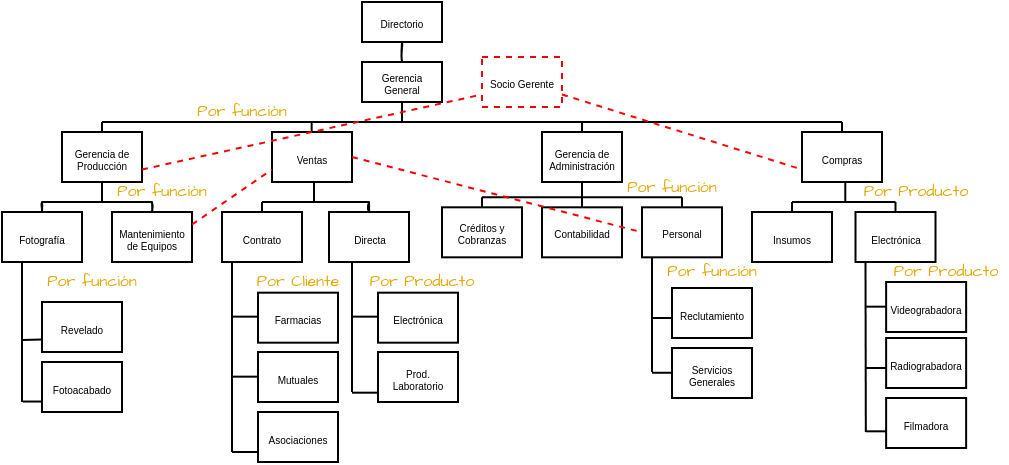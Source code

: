 <mxfile version="21.6.8" type="device">
  <diagram id="prtHgNgQTEPvFCAcTncT" name="Page-1">
    <mxGraphModel dx="205" dy="124" grid="1" gridSize="5" guides="1" tooltips="1" connect="1" arrows="1" fold="1" page="1" pageScale="1" pageWidth="1600" pageHeight="900" background="none" math="0" shadow="0">
      <root>
        <mxCell id="0" />
        <mxCell id="1" parent="0" />
        <mxCell id="bg21X9tkaUSZAUKivtD--1" value="Gerencia General" style="rounded=0;whiteSpace=wrap;html=1;fontSize=5;" parent="1" vertex="1">
          <mxGeometry x="380" y="45" width="40" height="20" as="geometry" />
        </mxCell>
        <mxCell id="bg21X9tkaUSZAUKivtD--8" value="Compras" style="rounded=0;whiteSpace=wrap;html=1;fontSize=5;" parent="1" vertex="1">
          <mxGeometry x="600" y="80" width="40" height="25" as="geometry" />
        </mxCell>
        <mxCell id="bg21X9tkaUSZAUKivtD--9" value="Fotoacabado" style="rounded=0;whiteSpace=wrap;html=1;fontSize=5;" parent="1" vertex="1">
          <mxGeometry x="220" y="195" width="40" height="25" as="geometry" />
        </mxCell>
        <mxCell id="bg21X9tkaUSZAUKivtD--10" value="Revelado" style="rounded=0;whiteSpace=wrap;html=1;fontSize=5;" parent="1" vertex="1">
          <mxGeometry x="220" y="165" width="40" height="25" as="geometry" />
        </mxCell>
        <mxCell id="bg21X9tkaUSZAUKivtD--16" value="Mantenimiento de Equipos" style="rounded=0;whiteSpace=wrap;html=1;fontSize=5;" parent="1" vertex="1">
          <mxGeometry x="255" y="120" width="40" height="25" as="geometry" />
        </mxCell>
        <mxCell id="bg21X9tkaUSZAUKivtD--18" value="" style="endArrow=none;html=1;rounded=0;" parent="1" edge="1">
          <mxGeometry width="50" height="50" relative="1" as="geometry">
            <mxPoint x="400" y="75" as="sourcePoint" />
            <mxPoint x="400" y="65" as="targetPoint" />
          </mxGeometry>
        </mxCell>
        <mxCell id="bg21X9tkaUSZAUKivtD--39" value="Gerencia de Producción" style="rounded=0;whiteSpace=wrap;html=1;fontSize=5;" parent="1" vertex="1">
          <mxGeometry x="230" y="80" width="40" height="25" as="geometry" />
        </mxCell>
        <mxCell id="bg21X9tkaUSZAUKivtD--40" value="Gerencia de Administración" style="rounded=0;whiteSpace=wrap;html=1;fontSize=5;" parent="1" vertex="1">
          <mxGeometry x="470" y="80" width="40" height="25" as="geometry" />
        </mxCell>
        <mxCell id="bg21X9tkaUSZAUKivtD--44" value="" style="endArrow=none;html=1;rounded=0;" parent="1" edge="1">
          <mxGeometry width="50" height="50" relative="1" as="geometry">
            <mxPoint x="250" y="75" as="sourcePoint" />
            <mxPoint x="620" y="75" as="targetPoint" />
            <Array as="points">
              <mxPoint x="400" y="75" />
            </Array>
          </mxGeometry>
        </mxCell>
        <mxCell id="bg21X9tkaUSZAUKivtD--45" value="" style="endArrow=none;html=1;rounded=0;exitX=0.5;exitY=0;exitDx=0;exitDy=0;" parent="1" source="bg21X9tkaUSZAUKivtD--39" edge="1">
          <mxGeometry width="50" height="50" relative="1" as="geometry">
            <mxPoint x="410" y="165" as="sourcePoint" />
            <mxPoint x="250" y="75" as="targetPoint" />
          </mxGeometry>
        </mxCell>
        <mxCell id="bg21X9tkaUSZAUKivtD--47" value="" style="endArrow=none;html=1;rounded=0;" parent="1" edge="1">
          <mxGeometry width="50" height="50" relative="1" as="geometry">
            <mxPoint x="354.83" y="80" as="sourcePoint" />
            <mxPoint x="354.83" y="75" as="targetPoint" />
          </mxGeometry>
        </mxCell>
        <mxCell id="bg21X9tkaUSZAUKivtD--48" value="" style="endArrow=none;html=1;rounded=0;exitX=0.5;exitY=0;exitDx=0;exitDy=0;" parent="1" source="bg21X9tkaUSZAUKivtD--40" edge="1">
          <mxGeometry width="50" height="50" relative="1" as="geometry">
            <mxPoint x="305" y="165" as="sourcePoint" />
            <mxPoint x="490" y="75" as="targetPoint" />
          </mxGeometry>
        </mxCell>
        <mxCell id="bg21X9tkaUSZAUKivtD--49" value="" style="endArrow=none;html=1;rounded=0;entryX=0.5;entryY=1;entryDx=0;entryDy=0;" parent="1" edge="1">
          <mxGeometry width="50" height="50" relative="1" as="geometry">
            <mxPoint x="210" y="215" as="sourcePoint" />
            <mxPoint x="210" y="145" as="targetPoint" />
          </mxGeometry>
        </mxCell>
        <mxCell id="bg21X9tkaUSZAUKivtD--51" value="" style="endArrow=none;html=1;rounded=0;entryX=0.5;entryY=1;entryDx=0;entryDy=0;" parent="1" target="bg21X9tkaUSZAUKivtD--39" edge="1">
          <mxGeometry width="50" height="50" relative="1" as="geometry">
            <mxPoint x="250" y="115" as="sourcePoint" />
            <mxPoint x="200" y="168" as="targetPoint" />
          </mxGeometry>
        </mxCell>
        <mxCell id="bg21X9tkaUSZAUKivtD--85" value="Contabilidad" style="rounded=0;whiteSpace=wrap;html=1;fontSize=5;" parent="1" vertex="1">
          <mxGeometry x="470" y="117.66" width="40" height="25" as="geometry" />
        </mxCell>
        <mxCell id="kjkgU98nhni_tzu0HvUh-11" value="" style="endArrow=none;html=1;rounded=0;exitX=0;exitY=0.75;exitDx=0;exitDy=0;" parent="1" source="bg21X9tkaUSZAUKivtD--10" edge="1">
          <mxGeometry width="50" height="50" relative="1" as="geometry">
            <mxPoint x="225" y="185" as="sourcePoint" />
            <mxPoint x="210" y="184" as="targetPoint" />
          </mxGeometry>
        </mxCell>
        <mxCell id="kjkgU98nhni_tzu0HvUh-17" value="" style="endArrow=none;html=1;rounded=0;exitX=-0.01;exitY=0.64;exitDx=0;exitDy=0;exitPerimeter=0;" parent="1" edge="1">
          <mxGeometry width="50" height="50" relative="1" as="geometry">
            <mxPoint x="220.0" y="214.77" as="sourcePoint" />
            <mxPoint x="210.4" y="214.77" as="targetPoint" />
          </mxGeometry>
        </mxCell>
        <mxCell id="kjkgU98nhni_tzu0HvUh-19" value="" style="endArrow=none;html=1;rounded=0;exitX=0.5;exitY=0;exitDx=0;exitDy=0;" parent="1" source="bg21X9tkaUSZAUKivtD--85" edge="1">
          <mxGeometry width="50" height="50" relative="1" as="geometry">
            <mxPoint x="460" y="107.66" as="sourcePoint" />
            <mxPoint x="490" y="112.66" as="targetPoint" />
          </mxGeometry>
        </mxCell>
        <mxCell id="7cUdnHOEPG1iPGDejOsI-1" value="Directorio" style="rounded=0;whiteSpace=wrap;html=1;fontSize=5;" parent="1" vertex="1">
          <mxGeometry x="380" y="15" width="40" height="20" as="geometry" />
        </mxCell>
        <mxCell id="7cUdnHOEPG1iPGDejOsI-2" value="" style="endArrow=none;html=1;rounded=0;sketch=1;hachureGap=4;jiggle=2;curveFitting=1;fontFamily=Architects Daughter;fontSource=https%3A%2F%2Ffonts.googleapis.com%2Fcss%3Ffamily%3DArchitects%2BDaughter;fontSize=16;entryX=0.5;entryY=1;entryDx=0;entryDy=0;exitX=0.5;exitY=0;exitDx=0;exitDy=0;" parent="1" source="bg21X9tkaUSZAUKivtD--1" target="7cUdnHOEPG1iPGDejOsI-1" edge="1">
          <mxGeometry width="50" height="50" relative="1" as="geometry">
            <mxPoint x="365" y="115" as="sourcePoint" />
            <mxPoint x="415" y="65" as="targetPoint" />
          </mxGeometry>
        </mxCell>
        <mxCell id="7cUdnHOEPG1iPGDejOsI-5" value="" style="endArrow=none;html=1;rounded=0;entryX=0.5;entryY=1;entryDx=0;entryDy=0;" parent="1" edge="1">
          <mxGeometry width="50" height="50" relative="1" as="geometry">
            <mxPoint x="356" y="115" as="sourcePoint" />
            <mxPoint x="356" y="105" as="targetPoint" />
          </mxGeometry>
        </mxCell>
        <mxCell id="7cUdnHOEPG1iPGDejOsI-8" value="Farmacias" style="rounded=0;whiteSpace=wrap;html=1;fontSize=5;" parent="1" vertex="1">
          <mxGeometry x="328" y="160.34" width="40" height="25" as="geometry" />
        </mxCell>
        <mxCell id="7cUdnHOEPG1iPGDejOsI-9" value="Mutuales" style="rounded=0;whiteSpace=wrap;html=1;fontSize=5;" parent="1" vertex="1">
          <mxGeometry x="328" y="190" width="40" height="25" as="geometry" />
        </mxCell>
        <mxCell id="7cUdnHOEPG1iPGDejOsI-10" value="" style="endArrow=none;html=1;rounded=0;entryX=0;entryY=0.4;entryDx=0;entryDy=0;entryPerimeter=0;" parent="1" edge="1">
          <mxGeometry width="50" height="50" relative="1" as="geometry">
            <mxPoint x="315" y="172.33" as="sourcePoint" />
            <mxPoint x="328" y="172.33" as="targetPoint" />
          </mxGeometry>
        </mxCell>
        <mxCell id="7cUdnHOEPG1iPGDejOsI-11" value="" style="endArrow=none;html=1;rounded=0;entryX=0;entryY=0.4;entryDx=0;entryDy=0;entryPerimeter=0;" parent="1" edge="1">
          <mxGeometry width="50" height="50" relative="1" as="geometry">
            <mxPoint x="315" y="202.33" as="sourcePoint" />
            <mxPoint x="328" y="202.33" as="targetPoint" />
          </mxGeometry>
        </mxCell>
        <mxCell id="7cUdnHOEPG1iPGDejOsI-18" value="Electrónica" style="rounded=0;whiteSpace=wrap;html=1;fontSize=5;" parent="1" vertex="1">
          <mxGeometry x="626.75" y="120" width="40" height="25" as="geometry" />
        </mxCell>
        <mxCell id="ujyH8u7Fe0etUauKKCHA-1" value="" style="endArrow=none;html=1;rounded=0;sketch=1;hachureGap=4;jiggle=2;curveFitting=1;fontFamily=Architects Daughter;fontSource=https%3A%2F%2Ffonts.googleapis.com%2Fcss%3Ffamily%3DArchitects%2BDaughter;fontSize=16;exitX=0.5;exitY=0;exitDx=0;exitDy=0;" parent="1" source="bg21X9tkaUSZAUKivtD--16" edge="1">
          <mxGeometry width="50" height="50" relative="1" as="geometry">
            <mxPoint x="280" y="210" as="sourcePoint" />
            <mxPoint x="275" y="115" as="targetPoint" />
          </mxGeometry>
        </mxCell>
        <mxCell id="ujyH8u7Fe0etUauKKCHA-3" value="Fotografía" style="rounded=0;whiteSpace=wrap;html=1;fontSize=5;" parent="1" vertex="1">
          <mxGeometry x="200" y="120" width="40" height="25" as="geometry" />
        </mxCell>
        <mxCell id="ujyH8u7Fe0etUauKKCHA-4" value="" style="endArrow=none;html=1;rounded=0;sketch=1;hachureGap=4;jiggle=2;curveFitting=1;fontFamily=Architects Daughter;fontSource=https%3A%2F%2Ffonts.googleapis.com%2Fcss%3Ffamily%3DArchitects%2BDaughter;fontSize=16;exitX=0.5;exitY=0;exitDx=0;exitDy=0;" parent="1" source="ujyH8u7Fe0etUauKKCHA-3" edge="1">
          <mxGeometry width="50" height="50" relative="1" as="geometry">
            <mxPoint x="280" y="175" as="sourcePoint" />
            <mxPoint x="220" y="115" as="targetPoint" />
          </mxGeometry>
        </mxCell>
        <mxCell id="ujyH8u7Fe0etUauKKCHA-5" value="Directa" style="rounded=0;whiteSpace=wrap;html=1;fontSize=5;" parent="1" vertex="1">
          <mxGeometry x="363.5" y="120" width="40" height="25" as="geometry" />
        </mxCell>
        <mxCell id="ujyH8u7Fe0etUauKKCHA-6" value="" style="endArrow=none;html=1;rounded=0;sketch=1;hachureGap=4;jiggle=2;curveFitting=1;fontFamily=Architects Daughter;fontSource=https://fonts.googleapis.com/css?family=Architects+Daughter;fontSize=16;exitX=0.5;exitY=0;exitDx=0;exitDy=0;" parent="1" source="ujyH8u7Fe0etUauKKCHA-5" edge="1">
          <mxGeometry width="50" height="50" relative="1" as="geometry">
            <mxPoint x="388.5" y="210" as="sourcePoint" />
            <mxPoint x="383.5" y="115" as="targetPoint" />
          </mxGeometry>
        </mxCell>
        <mxCell id="ujyH8u7Fe0etUauKKCHA-8" value="Ventas" style="rounded=0;whiteSpace=wrap;html=1;fontSize=5;" parent="1" vertex="1">
          <mxGeometry x="335" y="80" width="40" height="25" as="geometry" />
        </mxCell>
        <mxCell id="ujyH8u7Fe0etUauKKCHA-13" value="Radiograbadora" style="rounded=0;whiteSpace=wrap;html=1;fontSize=5;" parent="1" vertex="1">
          <mxGeometry x="642.07" y="183" width="40" height="25" as="geometry" />
        </mxCell>
        <mxCell id="ujyH8u7Fe0etUauKKCHA-14" value="Filmadora" style="rounded=0;whiteSpace=wrap;html=1;fontSize=5;" parent="1" vertex="1">
          <mxGeometry x="642.07" y="213" width="40" height="25" as="geometry" />
        </mxCell>
        <mxCell id="ujyH8u7Fe0etUauKKCHA-15" value="" style="endArrow=none;html=1;rounded=0;exitX=0;exitY=0.6;exitDx=0;exitDy=0;exitPerimeter=0;" parent="1" edge="1">
          <mxGeometry width="50" height="50" relative="1" as="geometry">
            <mxPoint x="642.07" y="198" as="sourcePoint" />
            <mxPoint x="632.07" y="198" as="targetPoint" />
          </mxGeometry>
        </mxCell>
        <mxCell id="ujyH8u7Fe0etUauKKCHA-16" value="" style="endArrow=none;html=1;rounded=0;exitX=0;exitY=0.6;exitDx=0;exitDy=0;exitPerimeter=0;" parent="1" edge="1">
          <mxGeometry width="50" height="50" relative="1" as="geometry">
            <mxPoint x="642.07" y="229.66" as="sourcePoint" />
            <mxPoint x="632.07" y="229.66" as="targetPoint" />
          </mxGeometry>
        </mxCell>
        <mxCell id="ujyH8u7Fe0etUauKKCHA-17" value="" style="endArrow=none;html=1;rounded=0;entryX=0.367;entryY=1.013;entryDx=0;entryDy=0;entryPerimeter=0;" parent="1" edge="1">
          <mxGeometry width="50" height="50" relative="1" as="geometry">
            <mxPoint x="631.91" y="230.0" as="sourcePoint" />
            <mxPoint x="631.75" y="145.005" as="targetPoint" />
          </mxGeometry>
        </mxCell>
        <mxCell id="ujyH8u7Fe0etUauKKCHA-18" value="Videograbadora" style="rounded=0;whiteSpace=wrap;html=1;fontSize=5;" parent="1" vertex="1">
          <mxGeometry x="642.07" y="155" width="40" height="25" as="geometry" />
        </mxCell>
        <mxCell id="ujyH8u7Fe0etUauKKCHA-19" value="" style="endArrow=none;html=1;rounded=0;exitX=0;exitY=0.6;exitDx=0;exitDy=0;exitPerimeter=0;" parent="1" edge="1">
          <mxGeometry width="50" height="50" relative="1" as="geometry">
            <mxPoint x="642.07" y="167.33" as="sourcePoint" />
            <mxPoint x="632.07" y="167.33" as="targetPoint" />
          </mxGeometry>
        </mxCell>
        <mxCell id="ujyH8u7Fe0etUauKKCHA-20" value="Personal" style="rounded=0;whiteSpace=wrap;html=1;fontSize=5;" parent="1" vertex="1">
          <mxGeometry x="520" y="117.66" width="40" height="25" as="geometry" />
        </mxCell>
        <mxCell id="ujyH8u7Fe0etUauKKCHA-21" value="" style="endArrow=none;html=1;rounded=0;exitX=0.5;exitY=0;exitDx=0;exitDy=0;" parent="1" source="ujyH8u7Fe0etUauKKCHA-20" edge="1">
          <mxGeometry width="50" height="50" relative="1" as="geometry">
            <mxPoint x="540" y="142.66" as="sourcePoint" />
            <mxPoint x="540" y="112.66" as="targetPoint" />
          </mxGeometry>
        </mxCell>
        <mxCell id="ujyH8u7Fe0etUauKKCHA-22" value="Reclutamiento" style="rounded=0;whiteSpace=wrap;html=1;fontSize=5;" parent="1" vertex="1">
          <mxGeometry x="535" y="158" width="40" height="25" as="geometry" />
        </mxCell>
        <mxCell id="ujyH8u7Fe0etUauKKCHA-23" value="Servicios Generales" style="rounded=0;whiteSpace=wrap;html=1;fontSize=5;" parent="1" vertex="1">
          <mxGeometry x="535" y="188" width="40" height="25" as="geometry" />
        </mxCell>
        <mxCell id="ujyH8u7Fe0etUauKKCHA-24" value="" style="endArrow=none;html=1;rounded=0;exitX=0;exitY=0.6;exitDx=0;exitDy=0;exitPerimeter=0;" parent="1" edge="1">
          <mxGeometry width="50" height="50" relative="1" as="geometry">
            <mxPoint x="535" y="173" as="sourcePoint" />
            <mxPoint x="525" y="173" as="targetPoint" />
          </mxGeometry>
        </mxCell>
        <mxCell id="ujyH8u7Fe0etUauKKCHA-25" value="" style="endArrow=none;html=1;rounded=0;exitX=0;exitY=0.6;exitDx=0;exitDy=0;exitPerimeter=0;" parent="1" edge="1">
          <mxGeometry width="50" height="50" relative="1" as="geometry">
            <mxPoint x="535" y="200.38" as="sourcePoint" />
            <mxPoint x="525" y="200.38" as="targetPoint" />
          </mxGeometry>
        </mxCell>
        <mxCell id="ujyH8u7Fe0etUauKKCHA-26" value="" style="endArrow=none;html=1;rounded=0;entryX=0.133;entryY=1.08;entryDx=0;entryDy=0;entryPerimeter=0;" parent="1" edge="1">
          <mxGeometry width="50" height="50" relative="1" as="geometry">
            <mxPoint x="525" y="200" as="sourcePoint" />
            <mxPoint x="525" y="142.66" as="targetPoint" />
          </mxGeometry>
        </mxCell>
        <mxCell id="7cUdnHOEPG1iPGDejOsI-22" value="Créditos y Cobranzas" style="rounded=0;whiteSpace=wrap;html=1;fontSize=5;" parent="1" vertex="1">
          <mxGeometry x="420.0" y="117.66" width="40" height="25" as="geometry" />
        </mxCell>
        <mxCell id="ujyH8u7Fe0etUauKKCHA-34" value="&lt;font color=&quot;#e2a703&quot; style=&quot;font-size: 8px;&quot;&gt;Por función&lt;/font&gt;" style="text;html=1;strokeColor=none;fillColor=none;align=center;verticalAlign=middle;whiteSpace=wrap;rounded=0;fontSize=20;fontFamily=Architects Daughter;" parent="1" vertex="1">
          <mxGeometry x="250" y="90" width="60" height="30" as="geometry" />
        </mxCell>
        <mxCell id="ujyH8u7Fe0etUauKKCHA-35" value="&lt;font color=&quot;#e2a703&quot; style=&quot;font-size: 8px;&quot;&gt;Por función&lt;/font&gt;" style="text;html=1;strokeColor=none;fillColor=none;align=center;verticalAlign=middle;whiteSpace=wrap;rounded=0;fontSize=20;fontFamily=Architects Daughter;" parent="1" vertex="1">
          <mxGeometry x="290" y="50" width="60" height="30" as="geometry" />
        </mxCell>
        <mxCell id="ujyH8u7Fe0etUauKKCHA-36" value="&lt;font color=&quot;#e2a703&quot; style=&quot;font-size: 8px;&quot;&gt;Por función&lt;/font&gt;" style="text;html=1;strokeColor=none;fillColor=none;align=center;verticalAlign=middle;whiteSpace=wrap;rounded=0;fontSize=20;fontFamily=Architects Daughter;" parent="1" vertex="1">
          <mxGeometry x="525" y="130.34" width="60" height="30" as="geometry" />
        </mxCell>
        <mxCell id="ujyH8u7Fe0etUauKKCHA-38" value="&lt;font color=&quot;#e2a703&quot; style=&quot;font-size: 8px;&quot;&gt;Por función&lt;/font&gt;" style="text;html=1;strokeColor=none;fillColor=none;align=center;verticalAlign=middle;whiteSpace=wrap;rounded=0;fontSize=20;fontFamily=Architects Daughter;" parent="1" vertex="1">
          <mxGeometry x="505" y="87.66" width="60" height="30" as="geometry" />
        </mxCell>
        <mxCell id="ujyH8u7Fe0etUauKKCHA-39" value="&lt;font color=&quot;#e2a703&quot; style=&quot;font-size: 8px;&quot;&gt;Por función&lt;/font&gt;" style="text;html=1;strokeColor=none;fillColor=none;align=center;verticalAlign=middle;whiteSpace=wrap;rounded=0;fontSize=20;fontFamily=Architects Daughter;" parent="1" vertex="1">
          <mxGeometry x="215.0" y="135" width="60" height="30" as="geometry" />
        </mxCell>
        <mxCell id="ujyH8u7Fe0etUauKKCHA-40" value="&lt;font color=&quot;#e2a703&quot; style=&quot;font-size: 8px;&quot;&gt;Por Producto&lt;/font&gt;" style="text;html=1;strokeColor=none;fillColor=none;align=center;verticalAlign=middle;whiteSpace=wrap;rounded=0;fontSize=20;fontFamily=Architects Daughter;" parent="1" vertex="1">
          <mxGeometry x="380" y="135" width="60" height="30" as="geometry" />
        </mxCell>
        <mxCell id="ujyH8u7Fe0etUauKKCHA-43" value="&lt;font color=&quot;#e2a703&quot;&gt;&lt;span style=&quot;font-size: 8px;&quot;&gt;Por Cliente&lt;/span&gt;&lt;/font&gt;" style="text;html=1;strokeColor=none;fillColor=none;align=center;verticalAlign=middle;whiteSpace=wrap;rounded=0;fontSize=20;fontFamily=Architects Daughter;" parent="1" vertex="1">
          <mxGeometry x="318" y="135" width="60" height="30" as="geometry" />
        </mxCell>
        <mxCell id="ujyH8u7Fe0etUauKKCHA-44" value="&lt;font color=&quot;#e2a703&quot;&gt;&lt;span style=&quot;font-size: 8px;&quot;&gt;Por Producto&lt;/span&gt;&lt;/font&gt;" style="text;html=1;strokeColor=none;fillColor=none;align=center;verticalAlign=middle;whiteSpace=wrap;rounded=0;fontSize=20;fontFamily=Architects Daughter;" parent="1" vertex="1">
          <mxGeometry x="626.75" y="90" width="60" height="30" as="geometry" />
        </mxCell>
        <mxCell id="ujyH8u7Fe0etUauKKCHA-45" value="" style="endArrow=none;html=1;rounded=0;" parent="1" edge="1">
          <mxGeometry width="50" height="50" relative="1" as="geometry">
            <mxPoint x="330" y="115" as="sourcePoint" />
            <mxPoint x="383.5" y="115" as="targetPoint" />
            <Array as="points" />
          </mxGeometry>
        </mxCell>
        <mxCell id="ujyH8u7Fe0etUauKKCHA-46" value="" style="endArrow=none;html=1;rounded=0;" parent="1" edge="1">
          <mxGeometry width="50" height="50" relative="1" as="geometry">
            <mxPoint x="440" y="112.66" as="sourcePoint" />
            <mxPoint x="540" y="112.66" as="targetPoint" />
            <Array as="points" />
          </mxGeometry>
        </mxCell>
        <mxCell id="ujyH8u7Fe0etUauKKCHA-47" value="" style="endArrow=none;html=1;rounded=0;exitX=0.5;exitY=1;exitDx=0;exitDy=0;" parent="1" source="bg21X9tkaUSZAUKivtD--40" edge="1">
          <mxGeometry width="50" height="50" relative="1" as="geometry">
            <mxPoint x="435" y="100" as="sourcePoint" />
            <mxPoint x="490" y="115" as="targetPoint" />
            <Array as="points" />
          </mxGeometry>
        </mxCell>
        <mxCell id="ujyH8u7Fe0etUauKKCHA-48" value="" style="endArrow=none;html=1;rounded=0;exitX=0.25;exitY=1;exitDx=0;exitDy=0;" parent="1" edge="1">
          <mxGeometry width="50" height="50" relative="1" as="geometry">
            <mxPoint x="315" y="145" as="sourcePoint" />
            <mxPoint x="315" y="240" as="targetPoint" />
            <Array as="points" />
          </mxGeometry>
        </mxCell>
        <mxCell id="sj4mitv78eoxQAuaZzCk-28" value="Contrato" style="rounded=0;whiteSpace=wrap;html=1;fontSize=5;" vertex="1" parent="1">
          <mxGeometry x="310" y="120" width="40" height="25" as="geometry" />
        </mxCell>
        <mxCell id="sj4mitv78eoxQAuaZzCk-29" value="" style="endArrow=none;html=1;rounded=0;" edge="1" parent="1">
          <mxGeometry width="50" height="50" relative="1" as="geometry">
            <mxPoint x="220" y="115" as="sourcePoint" />
            <mxPoint x="275" y="115" as="targetPoint" />
            <Array as="points" />
          </mxGeometry>
        </mxCell>
        <mxCell id="sj4mitv78eoxQAuaZzCk-30" value="" style="endArrow=none;html=1;rounded=0;exitX=0.5;exitY=0;exitDx=0;exitDy=0;" edge="1" parent="1" source="sj4mitv78eoxQAuaZzCk-28">
          <mxGeometry width="50" height="50" relative="1" as="geometry">
            <mxPoint x="300" y="240" as="sourcePoint" />
            <mxPoint x="330" y="115" as="targetPoint" />
            <Array as="points" />
          </mxGeometry>
        </mxCell>
        <mxCell id="sj4mitv78eoxQAuaZzCk-31" value="Asociaciones" style="rounded=0;whiteSpace=wrap;html=1;fontSize=5;" vertex="1" parent="1">
          <mxGeometry x="328" y="220" width="40" height="25" as="geometry" />
        </mxCell>
        <mxCell id="sj4mitv78eoxQAuaZzCk-32" value="" style="endArrow=none;html=1;rounded=0;entryX=0;entryY=0.4;entryDx=0;entryDy=0;entryPerimeter=0;" edge="1" parent="1">
          <mxGeometry width="50" height="50" relative="1" as="geometry">
            <mxPoint x="315" y="240" as="sourcePoint" />
            <mxPoint x="328" y="240" as="targetPoint" />
          </mxGeometry>
        </mxCell>
        <mxCell id="sj4mitv78eoxQAuaZzCk-34" value="Electrónica" style="rounded=0;whiteSpace=wrap;html=1;fontSize=5;" vertex="1" parent="1">
          <mxGeometry x="388" y="160.34" width="40" height="25" as="geometry" />
        </mxCell>
        <mxCell id="sj4mitv78eoxQAuaZzCk-35" value="Prod. Laboratorio" style="rounded=0;whiteSpace=wrap;html=1;fontSize=5;" vertex="1" parent="1">
          <mxGeometry x="388" y="190" width="40" height="25" as="geometry" />
        </mxCell>
        <mxCell id="sj4mitv78eoxQAuaZzCk-36" value="" style="endArrow=none;html=1;rounded=0;entryX=0;entryY=0.4;entryDx=0;entryDy=0;entryPerimeter=0;" edge="1" parent="1">
          <mxGeometry width="50" height="50" relative="1" as="geometry">
            <mxPoint x="375" y="172.33" as="sourcePoint" />
            <mxPoint x="388" y="172.33" as="targetPoint" />
          </mxGeometry>
        </mxCell>
        <mxCell id="sj4mitv78eoxQAuaZzCk-37" value="" style="endArrow=none;html=1;rounded=0;entryX=0;entryY=0.4;entryDx=0;entryDy=0;entryPerimeter=0;" edge="1" parent="1">
          <mxGeometry width="50" height="50" relative="1" as="geometry">
            <mxPoint x="375" y="210.34" as="sourcePoint" />
            <mxPoint x="388" y="210.34" as="targetPoint" />
          </mxGeometry>
        </mxCell>
        <mxCell id="sj4mitv78eoxQAuaZzCk-38" value="" style="endArrow=none;html=1;rounded=0;exitX=0.25;exitY=1;exitDx=0;exitDy=0;" edge="1" parent="1">
          <mxGeometry width="50" height="50" relative="1" as="geometry">
            <mxPoint x="375" y="145" as="sourcePoint" />
            <mxPoint x="375" y="210" as="targetPoint" />
            <Array as="points" />
          </mxGeometry>
        </mxCell>
        <mxCell id="sj4mitv78eoxQAuaZzCk-43" value="" style="endArrow=none;html=1;rounded=0;" edge="1" parent="1">
          <mxGeometry width="50" height="50" relative="1" as="geometry">
            <mxPoint x="595" y="115" as="sourcePoint" />
            <mxPoint x="646.75" y="115" as="targetPoint" />
            <Array as="points" />
          </mxGeometry>
        </mxCell>
        <mxCell id="sj4mitv78eoxQAuaZzCk-44" value="Insumos" style="rounded=0;whiteSpace=wrap;html=1;fontSize=5;" vertex="1" parent="1">
          <mxGeometry x="575" y="120" width="40" height="25" as="geometry" />
        </mxCell>
        <mxCell id="sj4mitv78eoxQAuaZzCk-45" value="" style="endArrow=none;html=1;rounded=0;exitX=0.5;exitY=0;exitDx=0;exitDy=0;" edge="1" parent="1" source="sj4mitv78eoxQAuaZzCk-44">
          <mxGeometry width="50" height="50" relative="1" as="geometry">
            <mxPoint x="565" y="240" as="sourcePoint" />
            <mxPoint x="595" y="115" as="targetPoint" />
            <Array as="points" />
          </mxGeometry>
        </mxCell>
        <mxCell id="sj4mitv78eoxQAuaZzCk-46" value="" style="endArrow=none;html=1;rounded=0;exitX=0.5;exitY=1;exitDx=0;exitDy=0;" edge="1" parent="1">
          <mxGeometry width="50" height="50" relative="1" as="geometry">
            <mxPoint x="621.64" y="105" as="sourcePoint" />
            <mxPoint x="621.64" y="115" as="targetPoint" />
            <Array as="points" />
          </mxGeometry>
        </mxCell>
        <mxCell id="sj4mitv78eoxQAuaZzCk-48" value="" style="endArrow=none;html=1;rounded=0;entryX=0.5;entryY=0;entryDx=0;entryDy=0;" edge="1" parent="1" target="7cUdnHOEPG1iPGDejOsI-18">
          <mxGeometry width="50" height="50" relative="1" as="geometry">
            <mxPoint x="646.75" y="115" as="sourcePoint" />
            <mxPoint x="682.07" y="110" as="targetPoint" />
            <Array as="points" />
          </mxGeometry>
        </mxCell>
        <mxCell id="sj4mitv78eoxQAuaZzCk-49" value="" style="endArrow=none;html=1;rounded=0;entryX=0.5;entryY=0;entryDx=0;entryDy=0;" edge="1" parent="1" target="7cUdnHOEPG1iPGDejOsI-22">
          <mxGeometry width="50" height="50" relative="1" as="geometry">
            <mxPoint x="440" y="112.66" as="sourcePoint" />
            <mxPoint x="420" y="167.66" as="targetPoint" />
            <Array as="points" />
          </mxGeometry>
        </mxCell>
        <mxCell id="sj4mitv78eoxQAuaZzCk-50" value="" style="endArrow=none;html=1;rounded=0;entryX=0.5;entryY=0;entryDx=0;entryDy=0;" edge="1" parent="1" target="bg21X9tkaUSZAUKivtD--8">
          <mxGeometry width="50" height="50" relative="1" as="geometry">
            <mxPoint x="620" y="75" as="sourcePoint" />
            <mxPoint x="666.75" y="75" as="targetPoint" />
            <Array as="points" />
          </mxGeometry>
        </mxCell>
        <mxCell id="sj4mitv78eoxQAuaZzCk-51" value="&lt;font color=&quot;#e2a703&quot;&gt;&lt;span style=&quot;font-size: 8px;&quot;&gt;Por Producto&lt;/span&gt;&lt;/font&gt;" style="text;html=1;strokeColor=none;fillColor=none;align=center;verticalAlign=middle;whiteSpace=wrap;rounded=0;fontSize=20;fontFamily=Architects Daughter;" vertex="1" parent="1">
          <mxGeometry x="642.07" y="130.34" width="60" height="30" as="geometry" />
        </mxCell>
        <mxCell id="sj4mitv78eoxQAuaZzCk-52" value="Socio Gerente" style="rounded=0;whiteSpace=wrap;html=1;fontSize=5;dashed=1;strokeColor=#ec0404;" vertex="1" parent="1">
          <mxGeometry x="440" y="42.5" width="40" height="25" as="geometry" />
        </mxCell>
        <mxCell id="sj4mitv78eoxQAuaZzCk-53" value="" style="endArrow=none;html=1;rounded=0;exitX=1;exitY=0.75;exitDx=0;exitDy=0;entryX=0;entryY=0.75;entryDx=0;entryDy=0;dashed=1;strokeColor=#f00505;" edge="1" parent="1" source="bg21X9tkaUSZAUKivtD--39" target="sj4mitv78eoxQAuaZzCk-52">
          <mxGeometry width="50" height="50" relative="1" as="geometry">
            <mxPoint x="255" y="45" as="sourcePoint" />
            <mxPoint x="310" y="45" as="targetPoint" />
            <Array as="points" />
          </mxGeometry>
        </mxCell>
        <mxCell id="sj4mitv78eoxQAuaZzCk-54" value="" style="endArrow=none;html=1;rounded=0;exitX=1;exitY=0.75;exitDx=0;exitDy=0;entryX=0;entryY=0.75;entryDx=0;entryDy=0;dashed=1;strokeColor=#f90606;" edge="1" parent="1" source="sj4mitv78eoxQAuaZzCk-52" target="bg21X9tkaUSZAUKivtD--8">
          <mxGeometry width="50" height="50" relative="1" as="geometry">
            <mxPoint x="610" y="35" as="sourcePoint" />
            <mxPoint x="665" y="35" as="targetPoint" />
            <Array as="points" />
          </mxGeometry>
        </mxCell>
        <mxCell id="sj4mitv78eoxQAuaZzCk-55" value="" style="endArrow=none;html=1;rounded=0;exitX=1;exitY=0.25;exitDx=0;exitDy=0;entryX=0;entryY=0.75;entryDx=0;entryDy=0;dashed=1;strokeColor=#F70000;" edge="1" parent="1" source="bg21X9tkaUSZAUKivtD--16" target="ujyH8u7Fe0etUauKKCHA-8">
          <mxGeometry width="50" height="50" relative="1" as="geometry">
            <mxPoint x="485" y="200" as="sourcePoint" />
            <mxPoint x="540" y="200" as="targetPoint" />
            <Array as="points" />
          </mxGeometry>
        </mxCell>
        <mxCell id="sj4mitv78eoxQAuaZzCk-56" value="" style="endArrow=none;html=1;rounded=0;exitX=1;exitY=0.5;exitDx=0;exitDy=0;entryX=0;entryY=0.5;entryDx=0;entryDy=0;dashed=1;strokeColor=#F70000;" edge="1" parent="1" source="ujyH8u7Fe0etUauKKCHA-8" target="ujyH8u7Fe0etUauKKCHA-20">
          <mxGeometry width="50" height="50" relative="1" as="geometry">
            <mxPoint x="465" y="180" as="sourcePoint" />
            <mxPoint x="520" y="180" as="targetPoint" />
            <Array as="points" />
          </mxGeometry>
        </mxCell>
      </root>
    </mxGraphModel>
  </diagram>
</mxfile>
